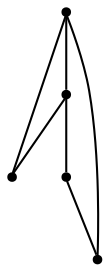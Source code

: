 graph {
  node [shape=point,comment="{\"directed\":false,\"doi\":\"10.1007/978-3-319-27261-0_29\",\"figure\":\"5\"}"]

  v0 [pos="1312.7643155552482,1883.0322637813144"]
  v1 [pos="579.3131227046005,1883.0322637813147"]
  v2 [pos="946.0382104225828,1983.0469710339976"]
  v3 [pos="1212.7483825412528,1933.0396174076561"]
  v4 [pos="679.3290557185957,1933.0396174076561"]

  v0 -- v1 [id="-1",pos="1312.7643155552482,1883.0322637813144 579.3131227046005,1883.0322637813147 579.3131227046005,1883.0322637813147 579.3131227046005,1883.0322637813147"]
  v4 -- v3 [id="-5",pos="679.3290557185957,1933.0396174076561 946.0382104225827,2083.0627274827143 946.0382104225827,2083.0627274827143 946.0382104225827,2083.0627274827143 1212.7483825412528,1933.0396174076561 1212.7483825412528,1933.0396174076561 1212.7483825412528,1933.0396174076561"]
  v1 -- v4 [id="-6",pos="579.3131227046005,1883.0322637813147 679.3290557185957,1933.0396174076561 679.3290557185957,1933.0396174076561 679.3290557185957,1933.0396174076561"]
  v1 -- v2 [id="-7",pos="579.3131227046005,1883.0322637813147 946.0382104225828,1983.0469710339976 946.0382104225828,1983.0469710339976 946.0382104225828,1983.0469710339976"]
  v2 -- v0 [id="-11",pos="946.0382104225828,1983.0469710339976 1312.7643155552482,1883.0322637813144 1312.7643155552482,1883.0322637813144 1312.7643155552482,1883.0322637813144"]
  v3 -- v0 [id="-17",pos="1212.7483825412528,1933.0396174076561 1312.7643155552482,1883.0322637813144 1312.7643155552482,1883.0322637813144 1312.7643155552482,1883.0322637813144"]
}